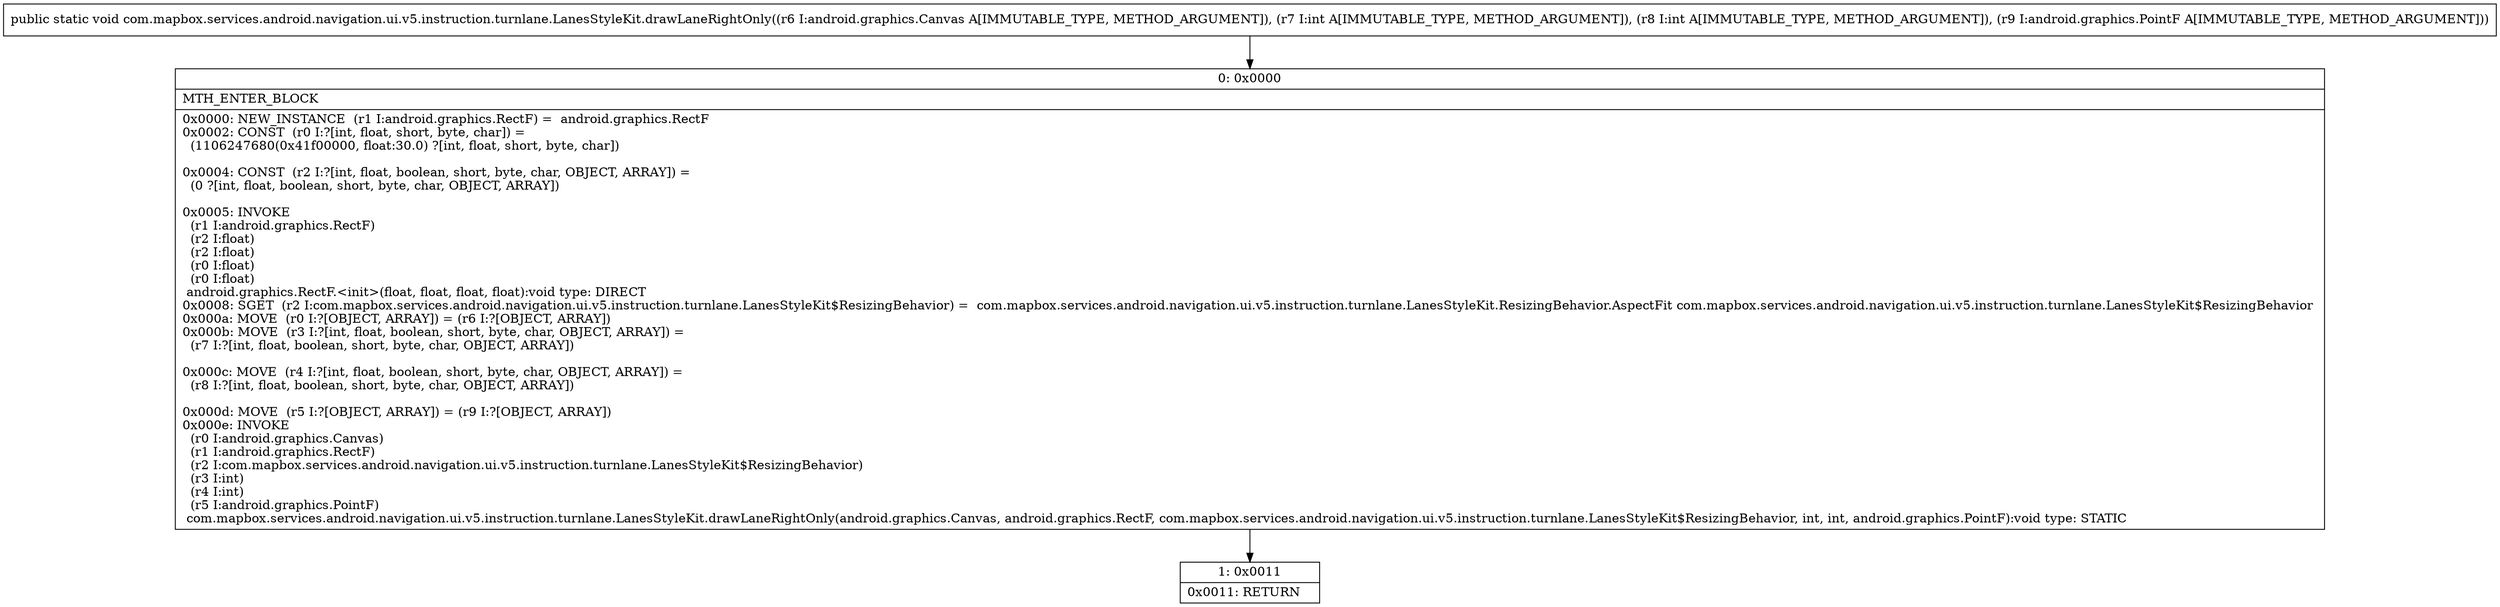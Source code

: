 digraph "CFG forcom.mapbox.services.android.navigation.ui.v5.instruction.turnlane.LanesStyleKit.drawLaneRightOnly(Landroid\/graphics\/Canvas;IILandroid\/graphics\/PointF;)V" {
Node_0 [shape=record,label="{0\:\ 0x0000|MTH_ENTER_BLOCK\l|0x0000: NEW_INSTANCE  (r1 I:android.graphics.RectF) =  android.graphics.RectF \l0x0002: CONST  (r0 I:?[int, float, short, byte, char]) = \l  (1106247680(0x41f00000, float:30.0) ?[int, float, short, byte, char])\l \l0x0004: CONST  (r2 I:?[int, float, boolean, short, byte, char, OBJECT, ARRAY]) = \l  (0 ?[int, float, boolean, short, byte, char, OBJECT, ARRAY])\l \l0x0005: INVOKE  \l  (r1 I:android.graphics.RectF)\l  (r2 I:float)\l  (r2 I:float)\l  (r0 I:float)\l  (r0 I:float)\l android.graphics.RectF.\<init\>(float, float, float, float):void type: DIRECT \l0x0008: SGET  (r2 I:com.mapbox.services.android.navigation.ui.v5.instruction.turnlane.LanesStyleKit$ResizingBehavior) =  com.mapbox.services.android.navigation.ui.v5.instruction.turnlane.LanesStyleKit.ResizingBehavior.AspectFit com.mapbox.services.android.navigation.ui.v5.instruction.turnlane.LanesStyleKit$ResizingBehavior \l0x000a: MOVE  (r0 I:?[OBJECT, ARRAY]) = (r6 I:?[OBJECT, ARRAY]) \l0x000b: MOVE  (r3 I:?[int, float, boolean, short, byte, char, OBJECT, ARRAY]) = \l  (r7 I:?[int, float, boolean, short, byte, char, OBJECT, ARRAY])\l \l0x000c: MOVE  (r4 I:?[int, float, boolean, short, byte, char, OBJECT, ARRAY]) = \l  (r8 I:?[int, float, boolean, short, byte, char, OBJECT, ARRAY])\l \l0x000d: MOVE  (r5 I:?[OBJECT, ARRAY]) = (r9 I:?[OBJECT, ARRAY]) \l0x000e: INVOKE  \l  (r0 I:android.graphics.Canvas)\l  (r1 I:android.graphics.RectF)\l  (r2 I:com.mapbox.services.android.navigation.ui.v5.instruction.turnlane.LanesStyleKit$ResizingBehavior)\l  (r3 I:int)\l  (r4 I:int)\l  (r5 I:android.graphics.PointF)\l com.mapbox.services.android.navigation.ui.v5.instruction.turnlane.LanesStyleKit.drawLaneRightOnly(android.graphics.Canvas, android.graphics.RectF, com.mapbox.services.android.navigation.ui.v5.instruction.turnlane.LanesStyleKit$ResizingBehavior, int, int, android.graphics.PointF):void type: STATIC \l}"];
Node_1 [shape=record,label="{1\:\ 0x0011|0x0011: RETURN   \l}"];
MethodNode[shape=record,label="{public static void com.mapbox.services.android.navigation.ui.v5.instruction.turnlane.LanesStyleKit.drawLaneRightOnly((r6 I:android.graphics.Canvas A[IMMUTABLE_TYPE, METHOD_ARGUMENT]), (r7 I:int A[IMMUTABLE_TYPE, METHOD_ARGUMENT]), (r8 I:int A[IMMUTABLE_TYPE, METHOD_ARGUMENT]), (r9 I:android.graphics.PointF A[IMMUTABLE_TYPE, METHOD_ARGUMENT])) }"];
MethodNode -> Node_0;
Node_0 -> Node_1;
}

